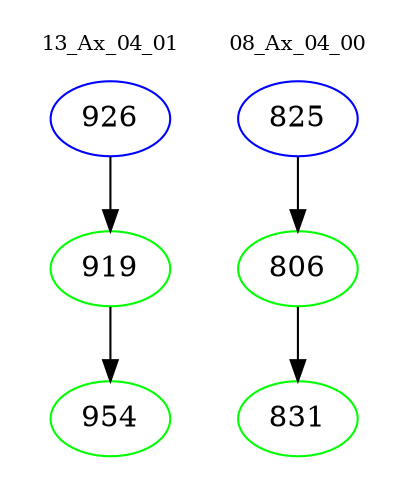 digraph{
subgraph cluster_0 {
color = white
label = "13_Ax_04_01";
fontsize=10;
T0_926 [label="926", color="blue"]
T0_926 -> T0_919 [color="black"]
T0_919 [label="919", color="green"]
T0_919 -> T0_954 [color="black"]
T0_954 [label="954", color="green"]
}
subgraph cluster_1 {
color = white
label = "08_Ax_04_00";
fontsize=10;
T1_825 [label="825", color="blue"]
T1_825 -> T1_806 [color="black"]
T1_806 [label="806", color="green"]
T1_806 -> T1_831 [color="black"]
T1_831 [label="831", color="green"]
}
}
